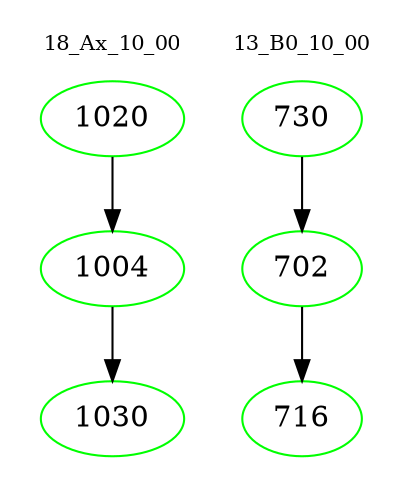 digraph{
subgraph cluster_0 {
color = white
label = "18_Ax_10_00";
fontsize=10;
T0_1020 [label="1020", color="green"]
T0_1020 -> T0_1004 [color="black"]
T0_1004 [label="1004", color="green"]
T0_1004 -> T0_1030 [color="black"]
T0_1030 [label="1030", color="green"]
}
subgraph cluster_1 {
color = white
label = "13_B0_10_00";
fontsize=10;
T1_730 [label="730", color="green"]
T1_730 -> T1_702 [color="black"]
T1_702 [label="702", color="green"]
T1_702 -> T1_716 [color="black"]
T1_716 [label="716", color="green"]
}
}
